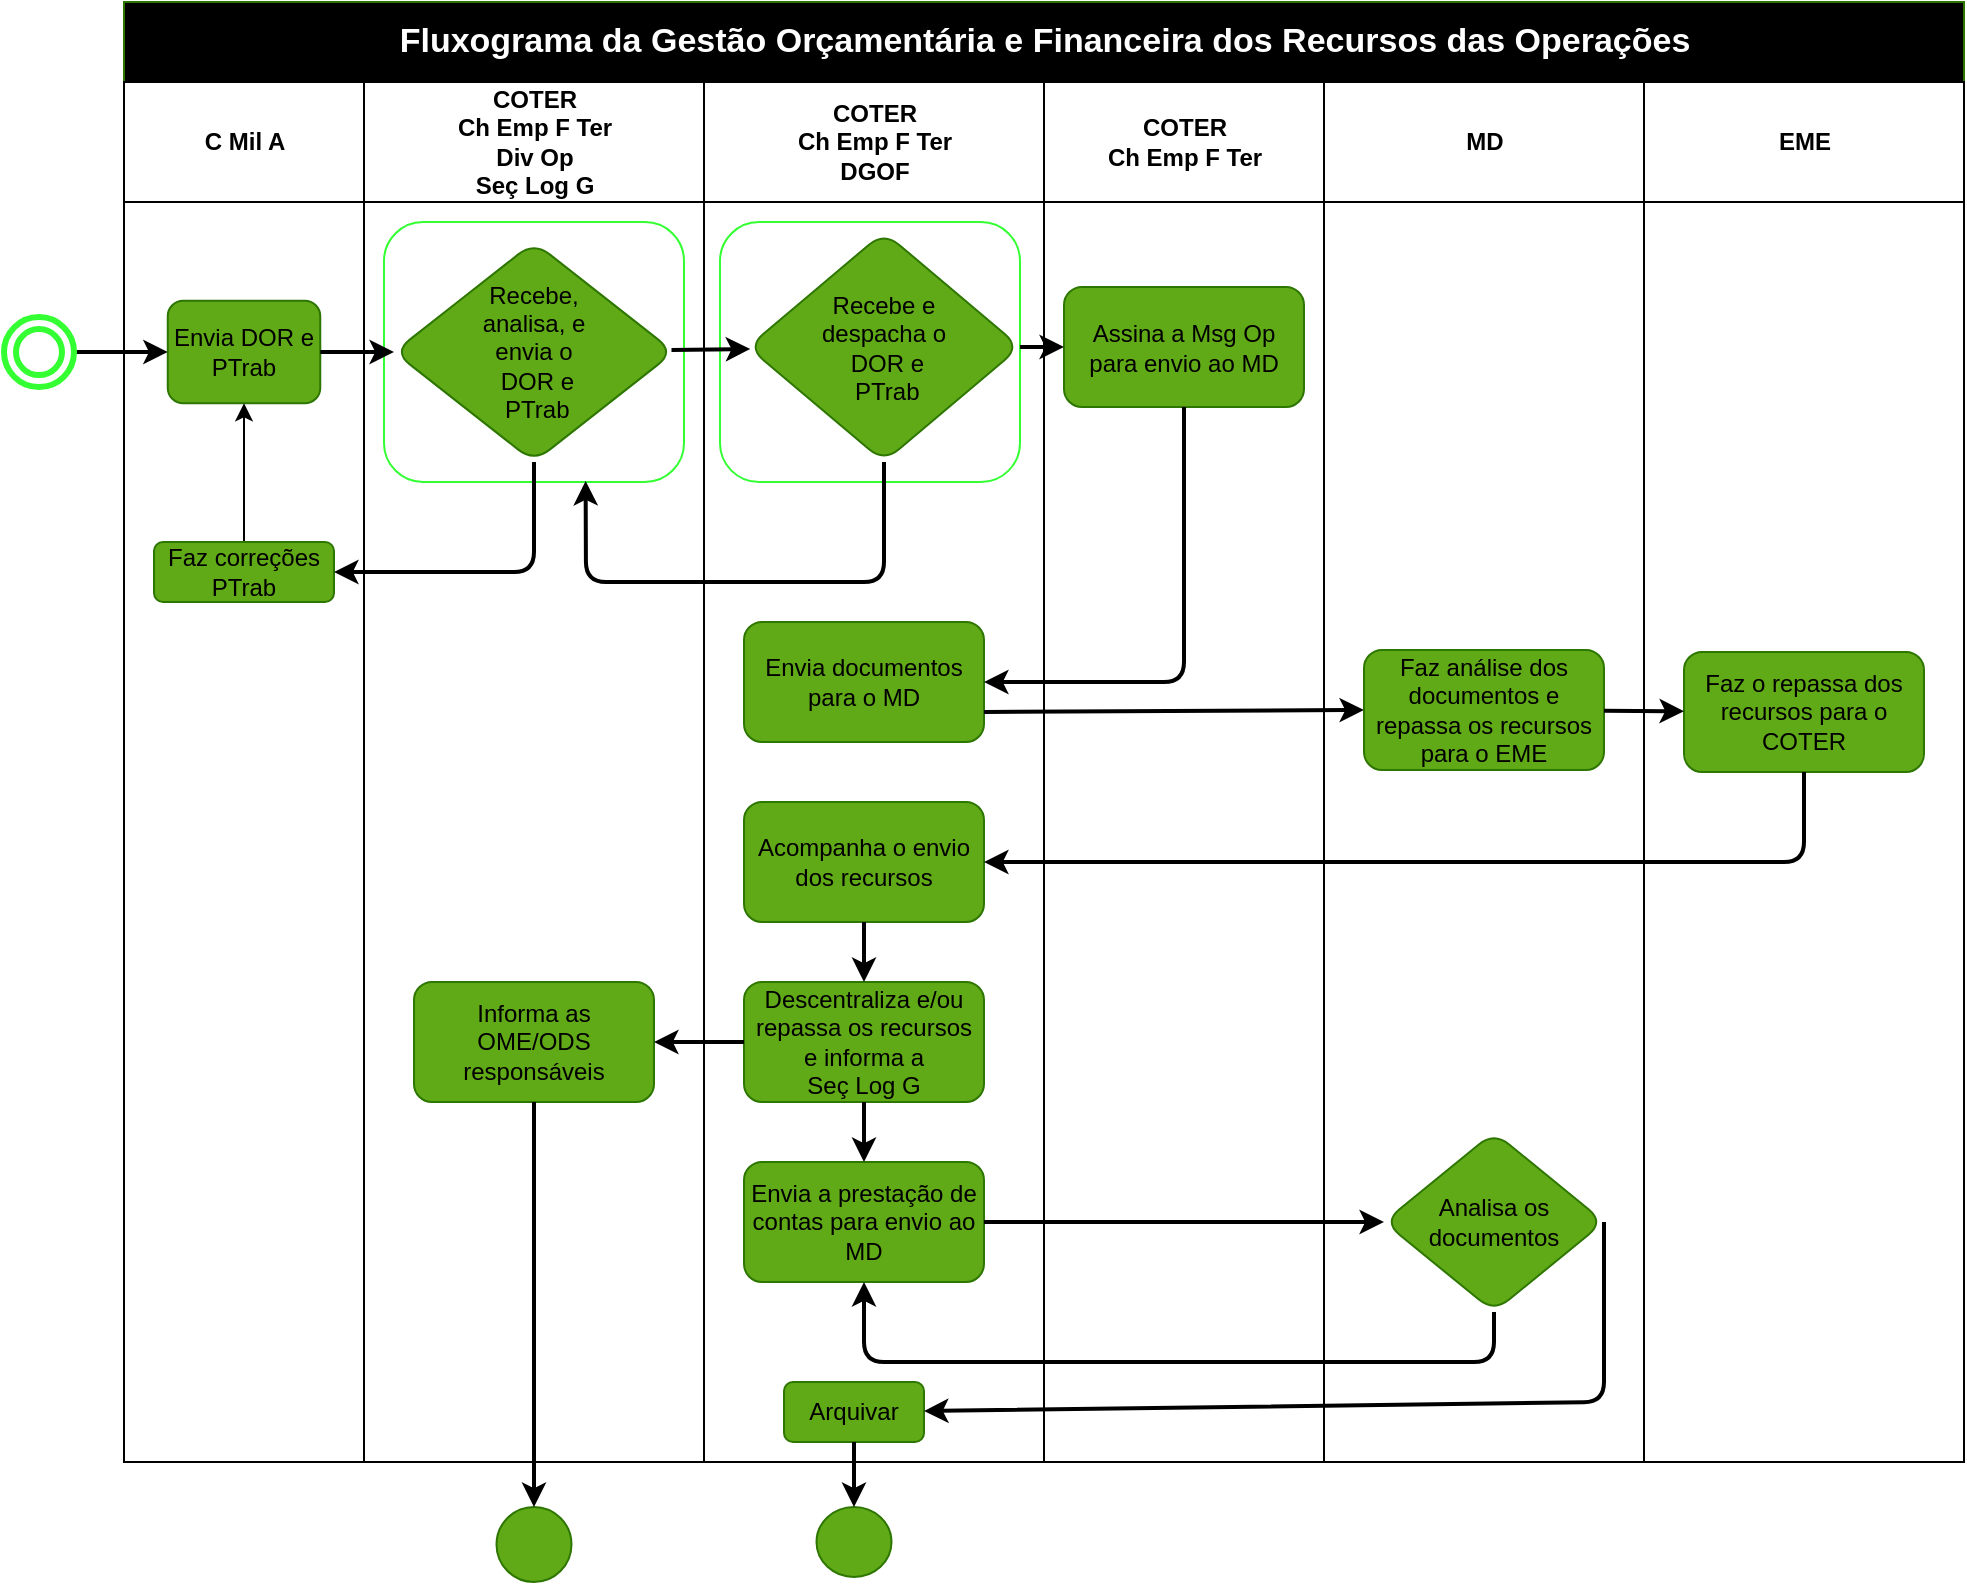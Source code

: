 <mxfile version="20.5.3" type="github">
  <diagram id="rJ9PqX_T0WEqXx7k9vru" name="Fluxograma">
    <mxGraphModel dx="1422" dy="697" grid="1" gridSize="10" guides="1" tooltips="1" connect="1" arrows="1" fold="1" page="1" pageScale="1" pageWidth="1169" pageHeight="827" math="0" shadow="0">
      <root>
        <mxCell id="0" />
        <mxCell id="1" parent="0" />
        <mxCell id="15" value="&lt;font style=&quot;font-size: 17px&quot;&gt;Fluxograma da Gestão Orçamentária e Financeira dos Recursos das Operações&lt;/font&gt;" style="swimlane;childLayout=stackLayout;resizeParent=1;resizeParentMax=0;startSize=40;rounded=0;shadow=0;sketch=0;html=1;fillColor=#000000;fontColor=#ffffff;fontSize=17;strokeColor=#2D7600;strokeWidth=1;" parent="1" vertex="1">
          <mxGeometry x="80" y="30" width="920" height="730" as="geometry" />
        </mxCell>
        <mxCell id="16" value="&lt;font style=&quot;font-size: 12px&quot;&gt;C Mil A&lt;/font&gt;" style="swimlane;startSize=60;rounded=0;shadow=0;sketch=0;html=1;strokeColor=#000000;" parent="15" vertex="1">
          <mxGeometry y="40" width="120" height="690" as="geometry" />
        </mxCell>
        <mxCell id="23" value="&lt;font color=&quot;#000000&quot;&gt;Envia DOR e PTrab&lt;/font&gt;" style="whiteSpace=wrap;html=1;rounded=1;shadow=0;sketch=0;glass=0;fillColor=#60a917;fontColor=#ffffff;strokeColor=#2D7600;" parent="16" vertex="1">
          <mxGeometry x="21.88" y="109.38" width="76.25" height="51.25" as="geometry" />
        </mxCell>
        <mxCell id="34" style="edgeStyle=none;html=1;entryX=0.5;entryY=1;entryDx=0;entryDy=0;fontColor=#007FFF;" parent="16" source="32" target="23" edge="1">
          <mxGeometry relative="1" as="geometry" />
        </mxCell>
        <mxCell id="32" value="&lt;font color=&quot;#000000&quot;&gt;Faz correções&lt;br&gt;PTrab&lt;/font&gt;" style="whiteSpace=wrap;html=1;fillColor=#60a917;strokeColor=#2D7600;fontColor=#ffffff;rounded=1;shadow=0;sketch=0;glass=0;" parent="16" vertex="1">
          <mxGeometry x="15" y="230" width="90" height="30" as="geometry" />
        </mxCell>
        <mxCell id="17" value="COTER&lt;br&gt;Ch Emp F Ter&lt;br&gt;Div Op&lt;br&gt;Seç Log G" style="swimlane;startSize=60;rounded=0;shadow=0;sketch=0;html=1;strokeColor=#000000;strokeWidth=1;" parent="15" vertex="1">
          <mxGeometry x="120" y="40" width="170" height="690" as="geometry" />
        </mxCell>
        <mxCell id="40" value="" style="rounded=1;whiteSpace=wrap;html=1;strokeColor=#33FF33;strokeWidth=1;" parent="17" vertex="1">
          <mxGeometry x="10" y="70" width="150" height="130" as="geometry" />
        </mxCell>
        <mxCell id="28" value="&lt;font color=&quot;#000000&quot;&gt;Recebe,&lt;br&gt;analisa, e&lt;br&gt;envia o&lt;br&gt;&amp;nbsp;DOR e&lt;br&gt;&amp;nbsp;PTrab&lt;/font&gt;" style="rhombus;whiteSpace=wrap;html=1;fillColor=#60a917;strokeColor=#2D7600;fontColor=#ffffff;rounded=1;shadow=0;sketch=0;glass=0;" parent="17" vertex="1">
          <mxGeometry x="15" y="80" width="140" height="110" as="geometry" />
        </mxCell>
        <mxCell id="54" value="&lt;font color=&quot;#000000&quot;&gt;Informa as &lt;br&gt;OME/ODS&lt;br&gt;responsáveis&lt;/font&gt;" style="whiteSpace=wrap;html=1;fillColor=#60a917;strokeColor=#2D7600;fontColor=#ffffff;rounded=1;shadow=0;sketch=0;glass=0;" parent="17" vertex="1">
          <mxGeometry x="25" y="450" width="120" height="60" as="geometry" />
        </mxCell>
        <mxCell id="18" value="COTER&lt;br&gt;Ch Emp F Ter&lt;br&gt;DGOF" style="swimlane;startSize=60;rounded=0;shadow=0;sketch=0;html=1;strokeWidth=1;" parent="15" vertex="1">
          <mxGeometry x="290" y="40" width="170" height="690" as="geometry" />
        </mxCell>
        <mxCell id="41" value="" style="rounded=1;whiteSpace=wrap;html=1;strokeColor=#33FF33;strokeWidth=1;" parent="18" vertex="1">
          <mxGeometry x="8" y="70.01" width="150" height="130" as="geometry" />
        </mxCell>
        <mxCell id="37" value="&lt;font color=&quot;#000000&quot;&gt;&lt;span&gt;Recebe&amp;nbsp;&lt;/span&gt;&lt;span&gt;e&lt;/span&gt;&lt;br&gt;&lt;span&gt;despacha o&lt;/span&gt;&lt;br&gt;&lt;span&gt;&amp;nbsp;DOR e&lt;/span&gt;&lt;br&gt;&lt;span&gt;&amp;nbsp;PTrab&lt;/span&gt;&lt;/font&gt;" style="rhombus;whiteSpace=wrap;html=1;fillColor=#60a917;strokeColor=#2D7600;fontColor=#ffffff;rounded=1;shadow=0;sketch=0;glass=0;" parent="18" vertex="1">
          <mxGeometry x="22" y="75" width="136" height="115" as="geometry" />
        </mxCell>
        <mxCell id="48" value="&lt;font color=&quot;#000000&quot;&gt;Envia documentos para o MD&lt;/font&gt;" style="whiteSpace=wrap;html=1;fillColor=#60a917;strokeColor=#2D7600;fontColor=#ffffff;rounded=1;shadow=0;sketch=0;glass=0;" parent="18" vertex="1">
          <mxGeometry x="20" y="270" width="120" height="60" as="geometry" />
        </mxCell>
        <mxCell id="50" value="&lt;font color=&quot;#000000&quot;&gt;Acompanha o envio dos recursos&lt;/font&gt;" style="whiteSpace=wrap;html=1;fillColor=#60a917;strokeColor=#2D7600;fontColor=#ffffff;rounded=1;shadow=0;sketch=0;glass=0;" parent="18" vertex="1">
          <mxGeometry x="20" y="360" width="120" height="60" as="geometry" />
        </mxCell>
        <mxCell id="52" value="&lt;font color=&quot;#000000&quot;&gt;Descentraliza e/ou repassa os recursos e informa a&lt;br&gt;Seç Log G&lt;/font&gt;" style="whiteSpace=wrap;html=1;fillColor=#60a917;strokeColor=#2D7600;fontColor=#ffffff;rounded=1;shadow=0;sketch=0;glass=0;" parent="18" vertex="1">
          <mxGeometry x="20" y="450" width="120" height="60" as="geometry" />
        </mxCell>
        <mxCell id="53" value="" style="edgeStyle=none;html=1;fontSize=17;fontColor=#FFFFFF;strokeWidth=2;" parent="18" source="50" target="52" edge="1">
          <mxGeometry relative="1" as="geometry" />
        </mxCell>
        <mxCell id="56" value="&lt;font color=&quot;#000000&quot;&gt;Envia a prestação de contas para envio ao MD&lt;/font&gt;" style="whiteSpace=wrap;html=1;fillColor=#60a917;strokeColor=#2D7600;fontColor=#ffffff;rounded=1;shadow=0;sketch=0;glass=0;" parent="18" vertex="1">
          <mxGeometry x="20" y="540" width="120" height="60" as="geometry" />
        </mxCell>
        <mxCell id="57" value="" style="edgeStyle=none;html=1;fontSize=17;fontColor=#FFFFFF;strokeWidth=2;" parent="18" source="52" target="56" edge="1">
          <mxGeometry relative="1" as="geometry" />
        </mxCell>
        <mxCell id="83" value="&lt;font color=&quot;#000000&quot;&gt;Arquivar&lt;/font&gt;" style="whiteSpace=wrap;html=1;fillColor=#60a917;strokeColor=#2D7600;fontColor=#ffffff;rounded=1;shadow=0;sketch=0;glass=0;" parent="18" vertex="1">
          <mxGeometry x="40" y="650" width="70" height="30" as="geometry" />
        </mxCell>
        <mxCell id="19" value="COTER&lt;br&gt;Ch Emp F Ter" style="swimlane;startSize=60;rounded=0;shadow=0;sketch=0;html=1;strokeWidth=1;" parent="15" vertex="1">
          <mxGeometry x="460" y="40" width="140" height="690" as="geometry" />
        </mxCell>
        <mxCell id="46" value="&lt;font color=&quot;#000000&quot;&gt;Assina a Msg Op para envio ao MD&lt;/font&gt;" style="whiteSpace=wrap;html=1;fillColor=#60a917;strokeColor=#2D7600;fontColor=#ffffff;rounded=1;shadow=0;sketch=0;glass=0;" parent="19" vertex="1">
          <mxGeometry x="10" y="102.5" width="120" height="60" as="geometry" />
        </mxCell>
        <mxCell id="29" value="" style="edgeStyle=none;html=1;fontColor=#007FFF;entryX=0;entryY=0.5;entryDx=0;entryDy=0;strokeWidth=2;" parent="15" source="23" target="28" edge="1">
          <mxGeometry relative="1" as="geometry">
            <mxPoint x="130" y="155" as="targetPoint" />
          </mxGeometry>
        </mxCell>
        <mxCell id="33" value="" style="edgeStyle=none;html=1;fontColor=#007FFF;strokeWidth=2;" parent="15" source="28" target="32" edge="1">
          <mxGeometry relative="1" as="geometry">
            <Array as="points">
              <mxPoint x="205" y="285" />
            </Array>
          </mxGeometry>
        </mxCell>
        <mxCell id="38" value="" style="edgeStyle=none;html=1;fontColor=#007FFF;strokeWidth=2;" parent="15" source="28" target="37" edge="1">
          <mxGeometry relative="1" as="geometry" />
        </mxCell>
        <mxCell id="39" style="edgeStyle=none;html=1;fontColor=#007FFF;exitX=0.5;exitY=1;exitDx=0;exitDy=0;entryX=0.672;entryY=0.996;entryDx=0;entryDy=0;entryPerimeter=0;strokeWidth=2;" parent="15" source="37" target="40" edge="1">
          <mxGeometry relative="1" as="geometry">
            <mxPoint x="205" y="230" as="targetPoint" />
            <Array as="points">
              <mxPoint x="380" y="290" />
              <mxPoint x="231" y="290" />
            </Array>
          </mxGeometry>
        </mxCell>
        <mxCell id="47" value="" style="edgeStyle=none;html=1;strokeWidth=2;" parent="15" source="37" target="46" edge="1">
          <mxGeometry relative="1" as="geometry" />
        </mxCell>
        <mxCell id="49" value="" style="edgeStyle=none;html=1;strokeWidth=2;" parent="15" source="46" target="48" edge="1">
          <mxGeometry relative="1" as="geometry">
            <Array as="points">
              <mxPoint x="530" y="340" />
            </Array>
          </mxGeometry>
        </mxCell>
        <mxCell id="65" value="" style="edgeStyle=none;html=1;fontSize=17;fontColor=#0000FF;exitX=1;exitY=0.75;exitDx=0;exitDy=0;entryX=0;entryY=0.5;entryDx=0;entryDy=0;strokeWidth=2;" parent="15" source="48" target="64" edge="1">
          <mxGeometry relative="1" as="geometry" />
        </mxCell>
        <mxCell id="20" value="MD" style="swimlane;startSize=60;rounded=0;shadow=0;sketch=0;html=1;strokeWidth=1;" parent="15" vertex="1">
          <mxGeometry x="600" y="40" width="160" height="690" as="geometry" />
        </mxCell>
        <mxCell id="64" value="&lt;font color=&quot;#000000&quot;&gt;Faz análise dos documentos e repassa os recursos para o EME&lt;/font&gt;" style="whiteSpace=wrap;html=1;fillColor=#60a917;strokeColor=#2D7600;fontColor=#ffffff;rounded=1;shadow=0;sketch=0;glass=0;" parent="20" vertex="1">
          <mxGeometry x="20" y="284" width="120" height="60" as="geometry" />
        </mxCell>
        <mxCell id="73" value="&lt;font color=&quot;#000000&quot;&gt;Analisa os documentos&lt;/font&gt;" style="rhombus;whiteSpace=wrap;html=1;fillColor=#60a917;strokeColor=#2D7600;fontColor=#ffffff;rounded=1;shadow=0;sketch=0;glass=0;" parent="20" vertex="1">
          <mxGeometry x="30" y="525" width="110" height="90" as="geometry" />
        </mxCell>
        <mxCell id="66" value="EME" style="swimlane;startSize=60;rounded=0;shadow=0;sketch=0;html=1;" parent="15" vertex="1">
          <mxGeometry x="760" y="40" width="160" height="690" as="geometry" />
        </mxCell>
        <mxCell id="68" value="&lt;span&gt;&lt;font color=&quot;#000000&quot;&gt;Faz o repassa dos recursos para o COTER&lt;/font&gt;&lt;/span&gt;" style="whiteSpace=wrap;html=1;fillColor=#60a917;strokeColor=#2D7600;fontColor=#ffffff;rounded=1;shadow=0;sketch=0;glass=0;" parent="66" vertex="1">
          <mxGeometry x="20" y="285" width="120" height="60" as="geometry" />
        </mxCell>
        <mxCell id="69" value="" style="edgeStyle=none;html=1;fontSize=17;fontColor=#0000FF;strokeWidth=2;" parent="15" source="64" target="68" edge="1">
          <mxGeometry relative="1" as="geometry" />
        </mxCell>
        <mxCell id="70" style="edgeStyle=none;html=1;entryX=1;entryY=0.5;entryDx=0;entryDy=0;fontSize=17;fontColor=#0000FF;strokeWidth=2;" parent="15" source="68" target="50" edge="1">
          <mxGeometry relative="1" as="geometry">
            <Array as="points">
              <mxPoint x="840" y="430" />
            </Array>
          </mxGeometry>
        </mxCell>
        <mxCell id="74" value="" style="edgeStyle=none;html=1;fontSize=17;fontColor=#0000FF;strokeWidth=2;" parent="15" source="56" target="73" edge="1">
          <mxGeometry relative="1" as="geometry" />
        </mxCell>
        <mxCell id="75" style="edgeStyle=none;html=1;entryX=0.5;entryY=1;entryDx=0;entryDy=0;fontColor=#000000;exitX=0.5;exitY=1;exitDx=0;exitDy=0;strokeWidth=2;" parent="15" source="73" target="56" edge="1">
          <mxGeometry relative="1" as="geometry">
            <Array as="points">
              <mxPoint x="685" y="680" />
              <mxPoint x="370" y="680" />
            </Array>
          </mxGeometry>
        </mxCell>
        <mxCell id="84" value="" style="edgeStyle=none;html=1;fontColor=#000000;strokeWidth=2;exitX=1;exitY=0.5;exitDx=0;exitDy=0;" parent="15" target="83" edge="1" source="73">
          <mxGeometry relative="1" as="geometry">
            <mxPoint x="890" y="610" as="sourcePoint" />
            <Array as="points">
              <mxPoint x="740" y="700" />
            </Array>
          </mxGeometry>
        </mxCell>
        <mxCell id="55" value="" style="edgeStyle=none;html=1;fontSize=17;fontColor=#FFFFFF;strokeWidth=2;" parent="15" source="52" target="54" edge="1">
          <mxGeometry relative="1" as="geometry" />
        </mxCell>
        <mxCell id="24" value="" style="edgeStyle=none;html=1;strokeWidth=2;" parent="1" source="22" target="23" edge="1">
          <mxGeometry relative="1" as="geometry" />
        </mxCell>
        <mxCell id="22" value="" style="ellipse;shape=doubleEllipse;whiteSpace=wrap;html=1;aspect=fixed;rounded=0;shadow=0;sketch=0;strokeColor=#33FF33;strokeWidth=3;" parent="1" vertex="1">
          <mxGeometry x="20" y="187.51" width="35" height="35" as="geometry" />
        </mxCell>
        <mxCell id="58" value="" style="ellipse;whiteSpace=wrap;html=1;fillColor=#60a917;strokeColor=#2D7600;fontColor=#ffffff;rounded=1;shadow=0;sketch=0;glass=0;" parent="1" vertex="1">
          <mxGeometry x="266.25" y="782.5" width="37.5" height="37.5" as="geometry" />
        </mxCell>
        <mxCell id="59" value="" style="edgeStyle=none;html=1;fontSize=17;fontColor=#FFFFFF;strokeWidth=2;" parent="1" source="54" target="58" edge="1">
          <mxGeometry relative="1" as="geometry" />
        </mxCell>
        <mxCell id="85" value="" style="ellipse;whiteSpace=wrap;html=1;fillColor=#60a917;strokeColor=#2D7600;fontColor=#ffffff;rounded=1;shadow=0;sketch=0;glass=0;" parent="1" vertex="1">
          <mxGeometry x="426.25" y="782.5" width="37.5" height="35" as="geometry" />
        </mxCell>
        <mxCell id="86" value="" style="edgeStyle=none;html=1;fontColor=#000000;strokeWidth=2;" parent="1" source="83" target="85" edge="1">
          <mxGeometry relative="1" as="geometry" />
        </mxCell>
      </root>
    </mxGraphModel>
  </diagram>
</mxfile>
